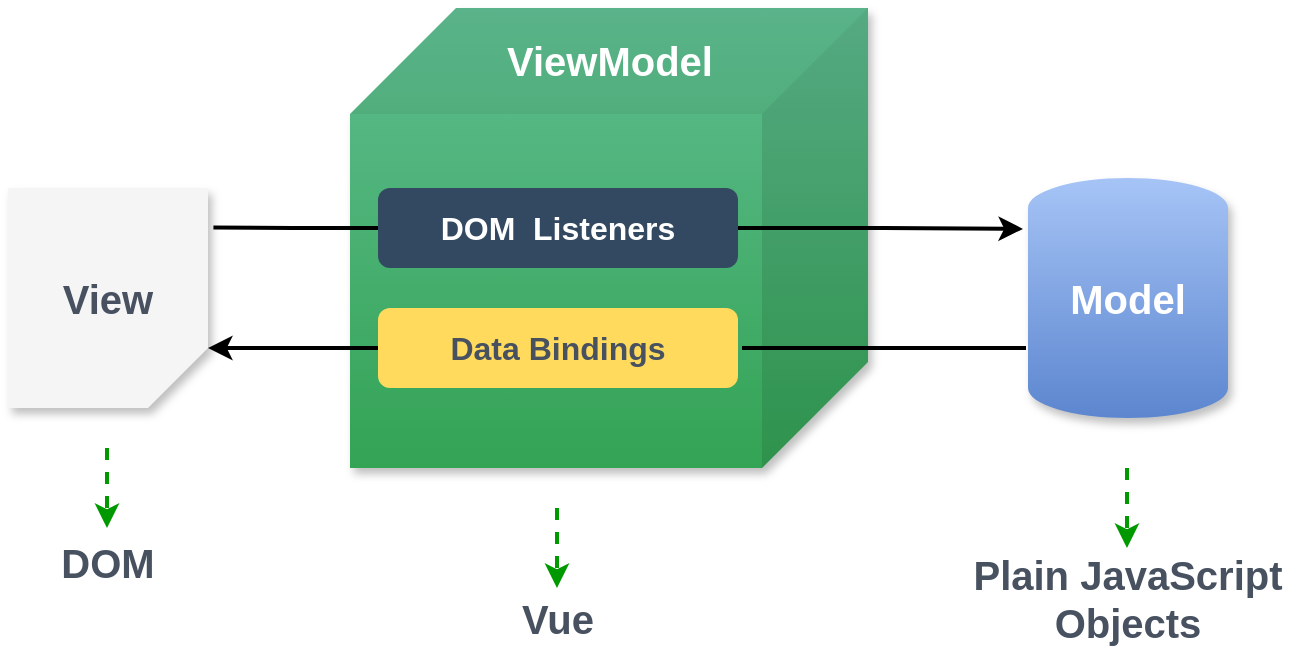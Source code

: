 <mxfile version="21.2.1" type="device">
  <diagram name="第 1 页" id="bPc9B881PRHNCZ5h8nxO">
    <mxGraphModel dx="911" dy="592" grid="1" gridSize="10" guides="1" tooltips="1" connect="1" arrows="1" fold="1" page="1" pageScale="1" pageWidth="827" pageHeight="1169" math="0" shadow="0">
      <root>
        <mxCell id="0" />
        <mxCell id="1" parent="0" />
        <mxCell id="_IKwCI39_ukx6srfYUin-6" value="" style="shape=cube;whiteSpace=wrap;html=1;boundedLbl=1;backgroundOutline=1;darkOpacity=0.05;darkOpacity2=0.1;size=53;flipH=1;fillColor=#33A354;gradientColor=#5FBD91;gradientDirection=north;strokeColor=none;shadow=1;" vertex="1" parent="1">
          <mxGeometry x="331" y="180" width="259" height="230" as="geometry" />
        </mxCell>
        <mxCell id="_IKwCI39_ukx6srfYUin-1" value="" style="shape=card;whiteSpace=wrap;html=1;rotation=-180;fillColor=#f5f5f5;fontColor=#333333;strokeColor=none;shadow=1;" vertex="1" parent="1">
          <mxGeometry x="160" y="270" width="100" height="110" as="geometry" />
        </mxCell>
        <mxCell id="_IKwCI39_ukx6srfYUin-2" value="&lt;b&gt;&lt;font color=&quot;#475160&quot; style=&quot;font-size: 20px;&quot;&gt;View&lt;/font&gt;&lt;/b&gt;" style="text;html=1;strokeColor=none;fillColor=none;align=center;verticalAlign=middle;whiteSpace=wrap;rounded=0;" vertex="1" parent="1">
          <mxGeometry x="180" y="310" width="60" height="30" as="geometry" />
        </mxCell>
        <mxCell id="_IKwCI39_ukx6srfYUin-7" value="&lt;b&gt;&lt;font color=&quot;#ffffff&quot; style=&quot;font-size: 20px;&quot;&gt;ViewModel&lt;/font&gt;&lt;/b&gt;" style="text;html=1;strokeColor=none;fillColor=none;align=center;verticalAlign=middle;whiteSpace=wrap;rounded=0;" vertex="1" parent="1">
          <mxGeometry x="430.5" y="191" width="60" height="30" as="geometry" />
        </mxCell>
        <mxCell id="_IKwCI39_ukx6srfYUin-12" style="edgeStyle=orthogonalEdgeStyle;rounded=0;orthogonalLoop=1;jettySize=auto;html=1;exitX=0;exitY=0.5;exitDx=0;exitDy=0;entryX=-0.027;entryY=0.821;entryDx=0;entryDy=0;entryPerimeter=0;startArrow=none;startFill=0;endArrow=none;endFill=0;strokeWidth=2;" edge="1" parent="1" source="_IKwCI39_ukx6srfYUin-8" target="_IKwCI39_ukx6srfYUin-1">
          <mxGeometry relative="1" as="geometry" />
        </mxCell>
        <mxCell id="_IKwCI39_ukx6srfYUin-13" style="edgeStyle=orthogonalEdgeStyle;rounded=0;orthogonalLoop=1;jettySize=auto;html=1;exitX=1;exitY=0.5;exitDx=0;exitDy=0;entryX=-0.025;entryY=0.212;entryDx=0;entryDy=0;entryPerimeter=0;strokeWidth=2;" edge="1" parent="1" source="_IKwCI39_ukx6srfYUin-8" target="_IKwCI39_ukx6srfYUin-10">
          <mxGeometry relative="1" as="geometry" />
        </mxCell>
        <mxCell id="_IKwCI39_ukx6srfYUin-8" value="&lt;b&gt;&lt;font color=&quot;#ffffff&quot; style=&quot;font-size: 16px;&quot;&gt;DOM&amp;nbsp; Listeners&lt;/font&gt;&lt;/b&gt;" style="rounded=1;whiteSpace=wrap;html=1;strokeColor=none;fillColor=#334961;" vertex="1" parent="1">
          <mxGeometry x="345" y="270" width="180" height="40" as="geometry" />
        </mxCell>
        <mxCell id="_IKwCI39_ukx6srfYUin-15" style="edgeStyle=orthogonalEdgeStyle;rounded=0;orthogonalLoop=1;jettySize=auto;html=1;strokeWidth=2;endArrow=none;endFill=0;exitX=1;exitY=0.5;exitDx=0;exitDy=0;" edge="1" parent="1">
          <mxGeometry relative="1" as="geometry">
            <mxPoint x="669" y="350" as="targetPoint" />
            <mxPoint x="527" y="350" as="sourcePoint" />
          </mxGeometry>
        </mxCell>
        <mxCell id="_IKwCI39_ukx6srfYUin-16" style="edgeStyle=orthogonalEdgeStyle;rounded=0;orthogonalLoop=1;jettySize=auto;html=1;exitX=0;exitY=0.5;exitDx=0;exitDy=0;entryX=0;entryY=0;entryDx=0;entryDy=30;entryPerimeter=0;strokeWidth=2;" edge="1" parent="1" source="_IKwCI39_ukx6srfYUin-9" target="_IKwCI39_ukx6srfYUin-1">
          <mxGeometry relative="1" as="geometry" />
        </mxCell>
        <mxCell id="_IKwCI39_ukx6srfYUin-9" value="&lt;b&gt;&lt;font color=&quot;#475160&quot; style=&quot;font-size: 16px;&quot;&gt;Data Bindings&lt;/font&gt;&lt;/b&gt;" style="rounded=1;whiteSpace=wrap;html=1;strokeColor=none;fillColor=#ffda5d;" vertex="1" parent="1">
          <mxGeometry x="345" y="330" width="180" height="40" as="geometry" />
        </mxCell>
        <mxCell id="_IKwCI39_ukx6srfYUin-10" value="" style="shape=cylinder3;whiteSpace=wrap;html=1;boundedLbl=1;backgroundOutline=1;size=15;gradientColor=#a6c4f6;fillColor=#5C86CF;gradientDirection=north;strokeColor=none;shadow=1;" vertex="1" parent="1">
          <mxGeometry x="670" y="265" width="100" height="120" as="geometry" />
        </mxCell>
        <mxCell id="_IKwCI39_ukx6srfYUin-11" value="&lt;b&gt;&lt;font color=&quot;#ffffff&quot; style=&quot;font-size: 20px;&quot;&gt;Model&lt;/font&gt;&lt;/b&gt;" style="text;html=1;strokeColor=none;fillColor=none;align=center;verticalAlign=middle;whiteSpace=wrap;rounded=0;" vertex="1" parent="1">
          <mxGeometry x="690" y="310" width="60" height="30" as="geometry" />
        </mxCell>
        <mxCell id="_IKwCI39_ukx6srfYUin-17" value="" style="endArrow=classic;html=1;rounded=0;strokeWidth=2;strokeColor=#009900;dashed=1;" edge="1" parent="1">
          <mxGeometry width="50" height="50" relative="1" as="geometry">
            <mxPoint x="209.5" y="400" as="sourcePoint" />
            <mxPoint x="209.5" y="440" as="targetPoint" />
          </mxGeometry>
        </mxCell>
        <mxCell id="_IKwCI39_ukx6srfYUin-18" value="&lt;b&gt;&lt;font color=&quot;#475160&quot; style=&quot;font-size: 20px;&quot;&gt;DOM&lt;/font&gt;&lt;/b&gt;" style="text;html=1;strokeColor=none;fillColor=none;align=center;verticalAlign=middle;whiteSpace=wrap;rounded=0;" vertex="1" parent="1">
          <mxGeometry x="180" y="442" width="60" height="30" as="geometry" />
        </mxCell>
        <mxCell id="_IKwCI39_ukx6srfYUin-19" value="" style="endArrow=classic;html=1;rounded=0;strokeWidth=2;strokeColor=#009900;dashed=1;" edge="1" parent="1">
          <mxGeometry width="50" height="50" relative="1" as="geometry">
            <mxPoint x="434.5" y="430" as="sourcePoint" />
            <mxPoint x="434.5" y="470" as="targetPoint" />
          </mxGeometry>
        </mxCell>
        <mxCell id="_IKwCI39_ukx6srfYUin-20" value="&lt;b&gt;&lt;font color=&quot;#475160&quot; style=&quot;font-size: 20px;&quot;&gt;Vue&lt;/font&gt;&lt;/b&gt;" style="text;html=1;strokeColor=none;fillColor=none;align=center;verticalAlign=middle;whiteSpace=wrap;rounded=0;" vertex="1" parent="1">
          <mxGeometry x="405" y="470" width="60" height="30" as="geometry" />
        </mxCell>
        <mxCell id="_IKwCI39_ukx6srfYUin-21" value="" style="endArrow=classic;html=1;rounded=0;strokeWidth=2;strokeColor=#009900;dashed=1;" edge="1" parent="1">
          <mxGeometry width="50" height="50" relative="1" as="geometry">
            <mxPoint x="719.5" y="410" as="sourcePoint" />
            <mxPoint x="719.5" y="450" as="targetPoint" />
          </mxGeometry>
        </mxCell>
        <mxCell id="_IKwCI39_ukx6srfYUin-22" value="&lt;b&gt;&lt;font color=&quot;#475160&quot; style=&quot;font-size: 20px;&quot;&gt;Plain JavaScript Objects&lt;/font&gt;&lt;/b&gt;" style="text;html=1;strokeColor=none;fillColor=none;align=center;verticalAlign=middle;whiteSpace=wrap;rounded=0;" vertex="1" parent="1">
          <mxGeometry x="630" y="460" width="180" height="30" as="geometry" />
        </mxCell>
      </root>
    </mxGraphModel>
  </diagram>
</mxfile>
